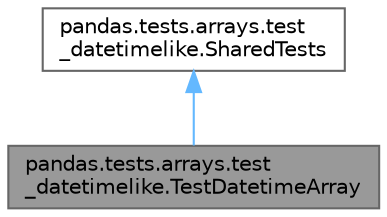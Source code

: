 digraph "pandas.tests.arrays.test_datetimelike.TestDatetimeArray"
{
 // LATEX_PDF_SIZE
  bgcolor="transparent";
  edge [fontname=Helvetica,fontsize=10,labelfontname=Helvetica,labelfontsize=10];
  node [fontname=Helvetica,fontsize=10,shape=box,height=0.2,width=0.4];
  Node1 [id="Node000001",label="pandas.tests.arrays.test\l_datetimelike.TestDatetimeArray",height=0.2,width=0.4,color="gray40", fillcolor="grey60", style="filled", fontcolor="black",tooltip=" "];
  Node2 -> Node1 [id="edge2_Node000001_Node000002",dir="back",color="steelblue1",style="solid",tooltip=" "];
  Node2 [id="Node000002",label="pandas.tests.arrays.test\l_datetimelike.SharedTests",height=0.2,width=0.4,color="gray40", fillcolor="white", style="filled",URL="$classpandas_1_1tests_1_1arrays_1_1test__datetimelike_1_1SharedTests.html",tooltip=" "];
}
